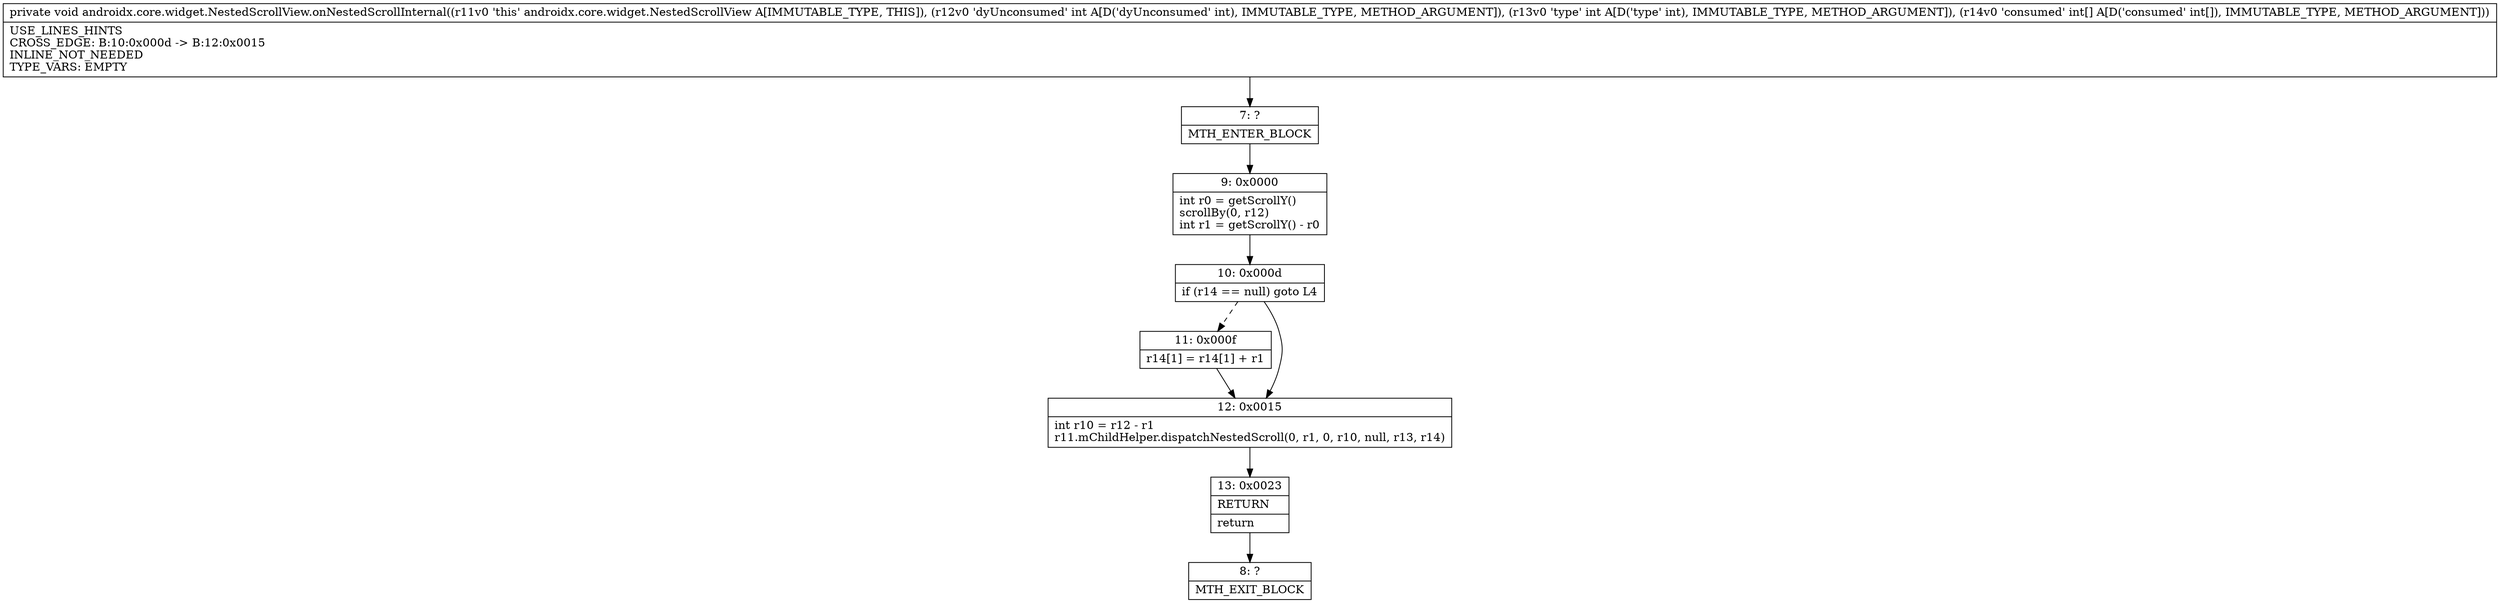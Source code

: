 digraph "CFG forandroidx.core.widget.NestedScrollView.onNestedScrollInternal(II[I)V" {
Node_7 [shape=record,label="{7\:\ ?|MTH_ENTER_BLOCK\l}"];
Node_9 [shape=record,label="{9\:\ 0x0000|int r0 = getScrollY()\lscrollBy(0, r12)\lint r1 = getScrollY() \- r0\l}"];
Node_10 [shape=record,label="{10\:\ 0x000d|if (r14 == null) goto L4\l}"];
Node_11 [shape=record,label="{11\:\ 0x000f|r14[1] = r14[1] + r1\l}"];
Node_12 [shape=record,label="{12\:\ 0x0015|int r10 = r12 \- r1\lr11.mChildHelper.dispatchNestedScroll(0, r1, 0, r10, null, r13, r14)\l}"];
Node_13 [shape=record,label="{13\:\ 0x0023|RETURN\l|return\l}"];
Node_8 [shape=record,label="{8\:\ ?|MTH_EXIT_BLOCK\l}"];
MethodNode[shape=record,label="{private void androidx.core.widget.NestedScrollView.onNestedScrollInternal((r11v0 'this' androidx.core.widget.NestedScrollView A[IMMUTABLE_TYPE, THIS]), (r12v0 'dyUnconsumed' int A[D('dyUnconsumed' int), IMMUTABLE_TYPE, METHOD_ARGUMENT]), (r13v0 'type' int A[D('type' int), IMMUTABLE_TYPE, METHOD_ARGUMENT]), (r14v0 'consumed' int[] A[D('consumed' int[]), IMMUTABLE_TYPE, METHOD_ARGUMENT]))  | USE_LINES_HINTS\lCROSS_EDGE: B:10:0x000d \-\> B:12:0x0015\lINLINE_NOT_NEEDED\lTYPE_VARS: EMPTY\l}"];
MethodNode -> Node_7;Node_7 -> Node_9;
Node_9 -> Node_10;
Node_10 -> Node_11[style=dashed];
Node_10 -> Node_12;
Node_11 -> Node_12;
Node_12 -> Node_13;
Node_13 -> Node_8;
}

